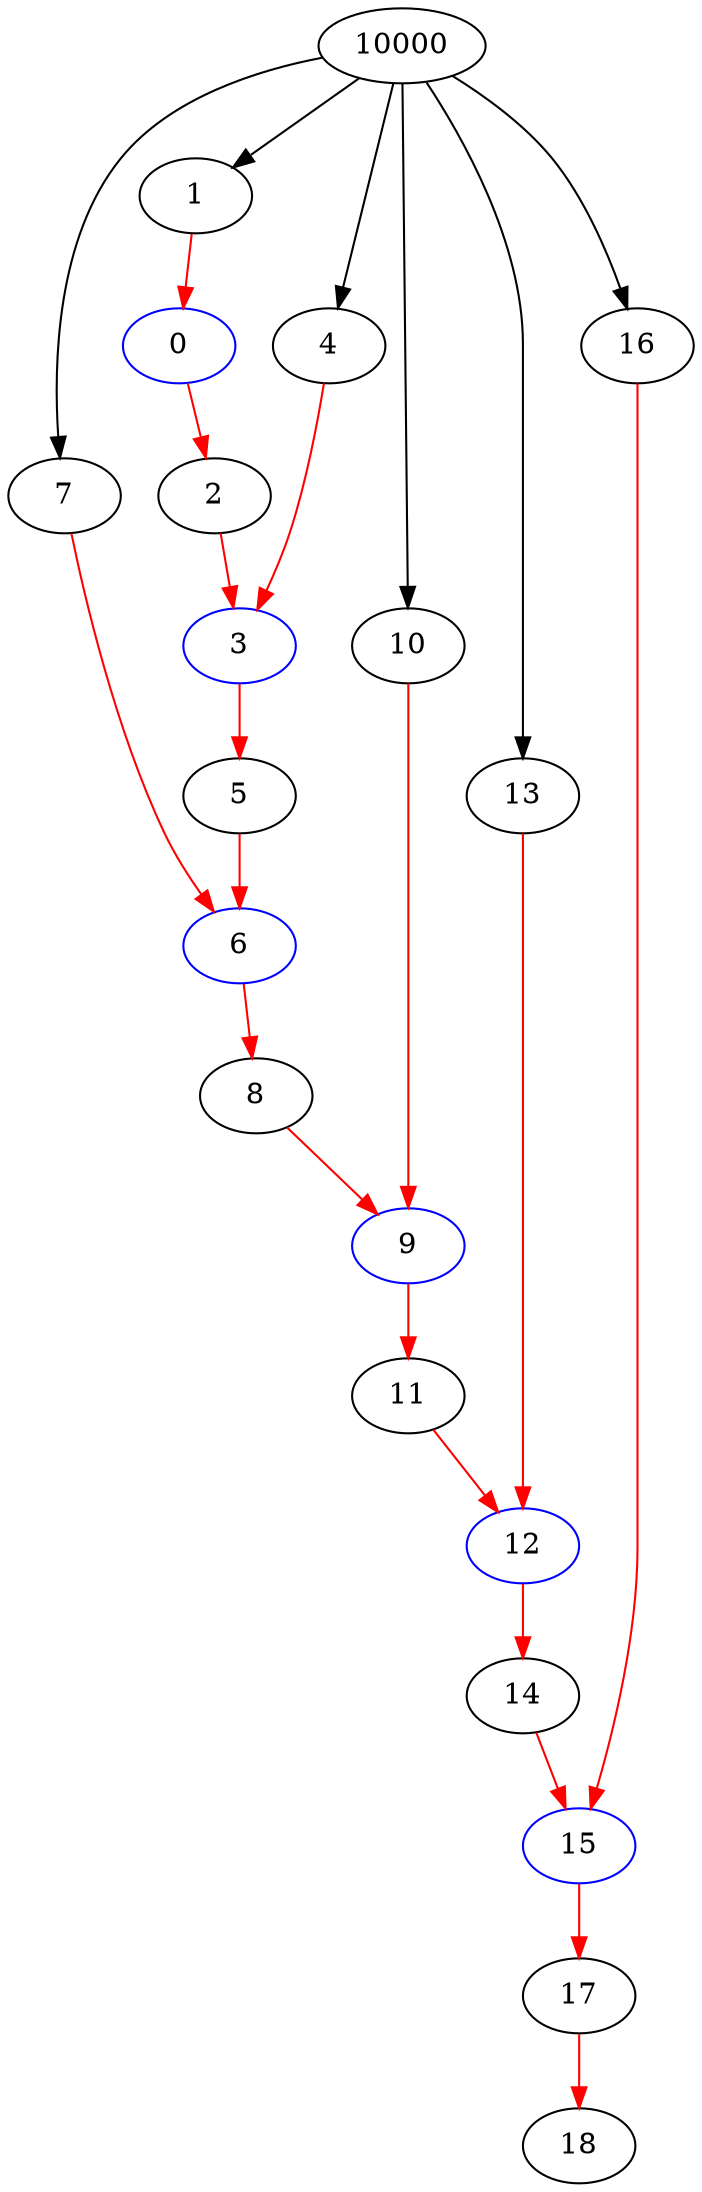 digraph {
  0 [label="0", color=blue];
  1 -> 0 [label="", color=red];
  7 [label="7", color=black];
  10000 -> 7 [label="", color=black];
  14 [label="14", color=black];
  12 -> 14 [label="", color=red];
  2 [label="2", color=black];
  0 -> 2 [label="", color=red];
  9 [label="9", color=blue];
  8 -> 9 [label="", color=red];
  10 -> 9 [label="", color=red];
  16 [label="16", color=black];
  10000 -> 16 [label="", color=black];
  10000 [label="10000", color=black];
  4 [label="4", color=black];
  10000 -> 4 [label="", color=black];
  11 [label="11", color=black];
  9 -> 11 [label="", color=red];
  18 [label="18", color=black];
  17 -> 18 [label="", color=red];
  6 [label="6", color=blue];
  5 -> 6 [label="", color=red];
  7 -> 6 [label="", color=red];
  13 [label="13", color=black];
  10000 -> 13 [label="", color=black];
  1 [label="1", color=black];
  10000 -> 1 [label="", color=black];
  8 [label="8", color=black];
  6 -> 8 [label="", color=red];
  15 [label="15", color=blue];
  14 -> 15 [label="", color=red];
  16 -> 15 [label="", color=red];
  3 [label="3", color=blue];
  2 -> 3 [label="", color=red];
  4 -> 3 [label="", color=red];
  10 [label="10", color=black];
  10000 -> 10 [label="", color=black];
  17 [label="17", color=black];
  15 -> 17 [label="", color=red];
  5 [label="5", color=black];
  3 -> 5 [label="", color=red];
  12 [label="12", color=blue];
  11 -> 12 [label="", color=red];
  13 -> 12 [label="", color=red];
}
